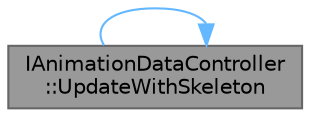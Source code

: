 digraph "IAnimationDataController::UpdateWithSkeleton"
{
 // INTERACTIVE_SVG=YES
 // LATEX_PDF_SIZE
  bgcolor="transparent";
  edge [fontname=Helvetica,fontsize=10,labelfontname=Helvetica,labelfontsize=10];
  node [fontname=Helvetica,fontsize=10,shape=box,height=0.2,width=0.4];
  rankdir="LR";
  Node1 [id="Node000001",label="IAnimationDataController\l::UpdateWithSkeleton",height=0.2,width=0.4,color="gray40", fillcolor="grey60", style="filled", fontcolor="black",tooltip="Updates/removes/remaps contained animation data according to the newly assigned skeleton."];
  Node1 -> Node1 [id="edge1_Node000001_Node000001",color="steelblue1",style="solid",tooltip=" "];
}
